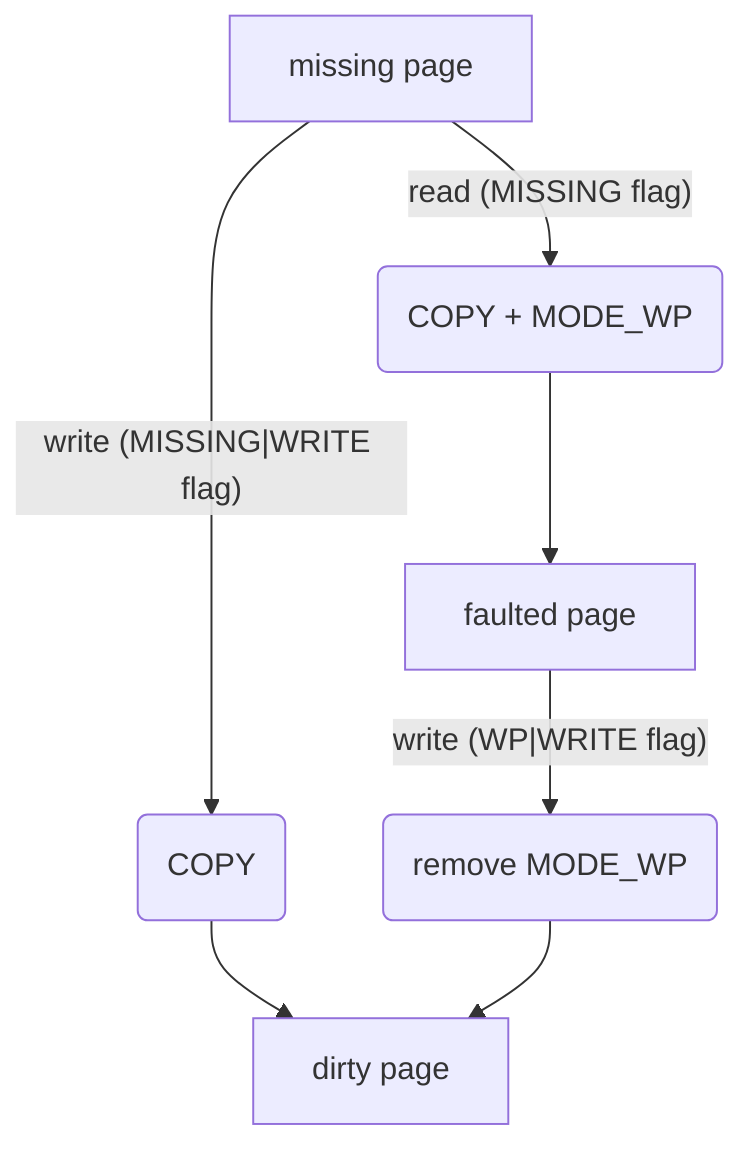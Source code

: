 flowchart TD
A[missing page] -- write (MISSING|WRITE flag) --> B(COPY) --> C[dirty page]
A -- read (MISSING flag) --> D(COPY + MODE_WP) --> E[faulted page]
E -- write (WP|WRITE flag) --> F(remove MODE_WP) --> C
